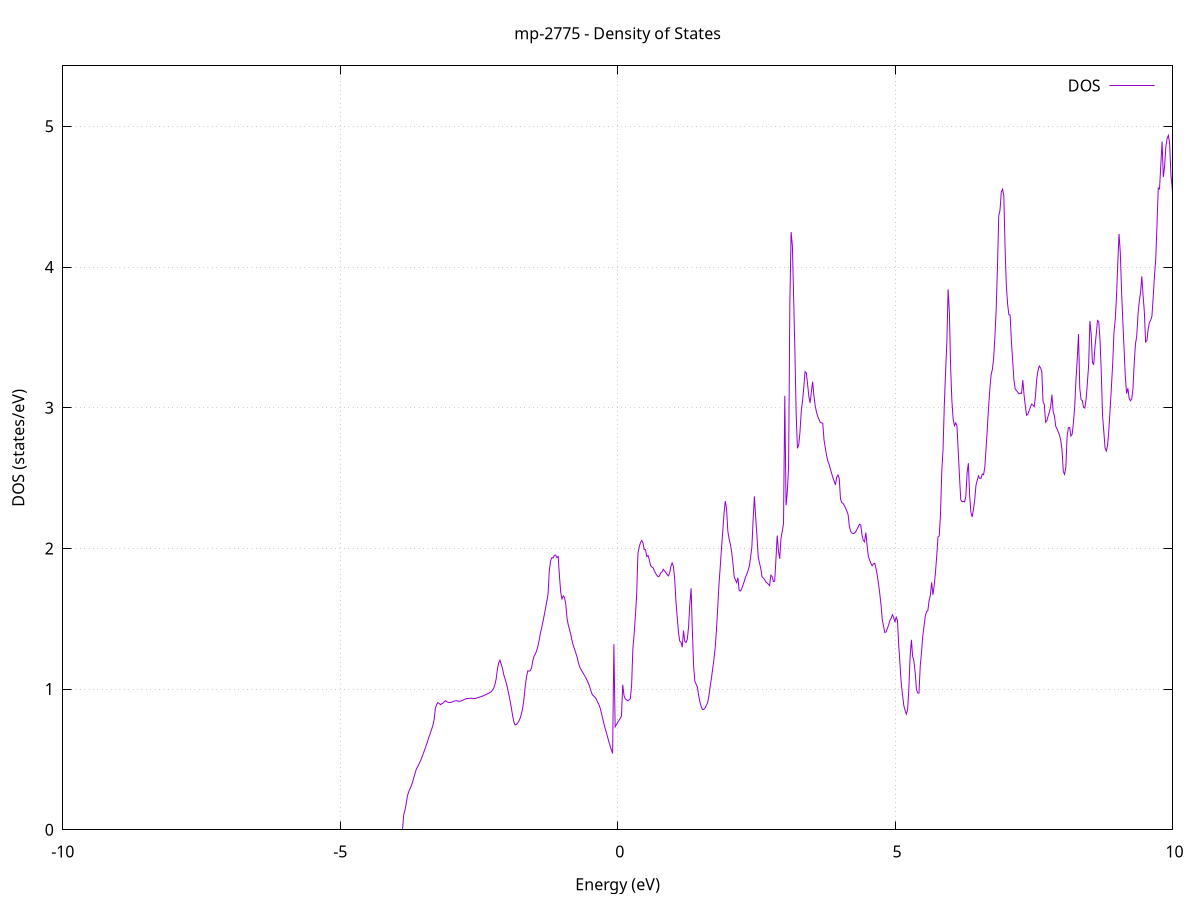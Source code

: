 set title 'mp-2775 - Density of States'
set xlabel 'Energy (eV)'
set ylabel 'DOS (states/eV)'
set grid
set xrange [-10:10]
set yrange [0:5.430]
set xzeroaxis lt -1
set terminal png size 800,600
set output 'mp-2775_dos_gnuplot.png'
plot '-' using 1:2 with lines title 'DOS'
-32.217200 0.000000
-32.194400 0.000000
-32.171500 0.000000
-32.148700 0.000000
-32.125900 0.000000
-32.103100 0.000000
-32.080300 0.000000
-32.057500 0.000000
-32.034600 0.000000
-32.011800 0.000000
-31.989000 0.000000
-31.966200 0.000000
-31.943400 0.000000
-31.920600 0.000000
-31.897700 0.000000
-31.874900 0.000000
-31.852100 0.000000
-31.829300 0.000000
-31.806500 0.000000
-31.783700 0.000000
-31.760800 0.000000
-31.738000 0.000000
-31.715200 0.000000
-31.692400 0.000000
-31.669600 0.000000
-31.646700 0.000000
-31.623900 0.000000
-31.601100 0.000000
-31.578300 0.000000
-31.555500 0.000000
-31.532700 0.000000
-31.509800 0.000000
-31.487000 0.000000
-31.464200 0.000000
-31.441400 0.000000
-31.418600 0.000000
-31.395800 0.000000
-31.372900 0.000000
-31.350100 0.000000
-31.327300 0.000000
-31.304500 0.000000
-31.281700 0.000000
-31.258900 0.000000
-31.236000 0.000000
-31.213200 0.000000
-31.190400 0.000000
-31.167600 0.000000
-31.144800 0.000000
-31.122000 0.000000
-31.099100 0.000000
-31.076300 0.000000
-31.053500 0.000000
-31.030700 0.000000
-31.007900 0.000000
-30.985100 0.000000
-30.962200 0.000000
-30.939400 0.000000
-30.916600 0.000000
-30.893800 0.000000
-30.871000 0.000000
-30.848200 0.000000
-30.825300 0.000000
-30.802500 0.000000
-30.779700 0.000000
-30.756900 0.000000
-30.734100 0.000000
-30.711200 0.000000
-30.688400 0.000000
-30.665600 0.000000
-30.642800 0.000000
-30.620000 0.000000
-30.597200 0.000000
-30.574300 0.000000
-30.551500 0.000000
-30.528700 0.000000
-30.505900 0.000000
-30.483100 0.000000
-30.460300 0.000000
-30.437400 0.000000
-30.414600 0.000000
-30.391800 0.000000
-30.369000 0.000000
-30.346200 0.000000
-30.323400 0.000000
-30.300500 0.000000
-30.277700 0.000000
-30.254900 0.000000
-30.232100 0.000000
-30.209300 0.000000
-30.186500 0.000000
-30.163600 0.000000
-30.140800 344.491900
-30.118000 0.000000
-30.095200 0.000000
-30.072400 0.000000
-30.049600 0.000000
-30.026700 0.000000
-30.003900 0.000000
-29.981100 0.000000
-29.958300 0.000000
-29.935500 0.000000
-29.912700 0.000000
-29.889800 0.000000
-29.867000 0.000000
-29.844200 0.000000
-29.821400 0.000000
-29.798600 0.000000
-29.775700 0.000000
-29.752900 0.000000
-29.730100 0.000000
-29.707300 0.000000
-29.684500 0.000000
-29.661700 0.000000
-29.638800 0.000000
-29.616000 0.000000
-29.593200 0.000000
-29.570400 0.000000
-29.547600 0.000000
-29.524800 0.000000
-29.501900 0.000000
-29.479100 0.000000
-29.456300 0.000000
-29.433500 0.000000
-29.410700 0.000000
-29.387900 0.000000
-29.365000 0.000000
-29.342200 0.000000
-29.319400 0.000000
-29.296600 0.000000
-29.273800 0.000000
-29.251000 0.000000
-29.228100 0.000000
-29.205300 0.000000
-29.182500 0.000000
-29.159700 0.000000
-29.136900 0.000000
-29.114100 0.000000
-29.091200 0.000000
-29.068400 0.000000
-29.045600 0.000000
-29.022800 0.000000
-29.000000 0.000000
-28.977200 0.000000
-28.954300 0.000000
-28.931500 0.000000
-28.908700 0.000000
-28.885900 0.000000
-28.863100 0.000000
-28.840200 0.000000
-28.817400 0.000000
-28.794600 0.000000
-28.771800 0.000000
-28.749000 0.000000
-28.726200 0.000000
-28.703300 0.000000
-28.680500 0.000000
-28.657700 0.000000
-28.634900 0.000000
-28.612100 0.000000
-28.589300 0.000000
-28.566400 0.000000
-28.543600 0.000000
-28.520800 0.000000
-28.498000 0.000000
-28.475200 0.000000
-28.452400 0.000000
-28.429500 0.000000
-28.406700 0.000000
-28.383900 0.000000
-28.361100 0.000000
-28.338300 0.000000
-28.315500 0.000000
-28.292600 0.000000
-28.269800 0.000000
-28.247000 0.000000
-28.224200 0.000000
-28.201400 0.000000
-28.178600 0.000000
-28.155700 0.000000
-28.132900 0.000000
-28.110100 0.000000
-28.087300 0.000000
-28.064500 0.000000
-28.041700 0.000000
-28.018800 0.000000
-27.996000 0.000000
-27.973200 0.000000
-27.950400 0.000000
-27.927600 0.000000
-27.904700 0.000000
-27.881900 0.000000
-27.859100 0.000000
-27.836300 0.000000
-27.813500 0.000000
-27.790700 0.000000
-27.767800 0.000000
-27.745000 0.000000
-27.722200 0.000000
-27.699400 0.000000
-27.676600 0.000000
-27.653800 0.000000
-27.630900 0.000000
-27.608100 0.000000
-27.585300 0.000000
-27.562500 0.000000
-27.539700 0.000000
-27.516900 0.000000
-27.494000 0.000000
-27.471200 0.000000
-27.448400 0.000000
-27.425600 0.000000
-27.402800 0.000000
-27.380000 0.000000
-27.357100 0.000000
-27.334300 0.000000
-27.311500 0.000000
-27.288700 0.000000
-27.265900 0.000000
-27.243100 0.000000
-27.220200 0.000000
-27.197400 0.000000
-27.174600 0.000000
-27.151800 0.000000
-27.129000 0.000000
-27.106200 0.000000
-27.083300 0.000000
-27.060500 0.000000
-27.037700 0.000000
-27.014900 0.000000
-26.992100 0.000000
-26.969200 0.000000
-26.946400 0.000000
-26.923600 0.000000
-26.900800 0.000000
-26.878000 0.000000
-26.855200 0.000000
-26.832300 0.000000
-26.809500 0.000000
-26.786700 0.000000
-26.763900 0.000000
-26.741100 0.000000
-26.718300 0.000000
-26.695400 0.000000
-26.672600 0.000000
-26.649800 0.000000
-26.627000 0.000000
-26.604200 0.000000
-26.581400 0.000000
-26.558500 0.000000
-26.535700 0.000000
-26.512900 0.000000
-26.490100 0.000000
-26.467300 0.000000
-26.444500 0.000000
-26.421600 0.000000
-26.398800 0.000000
-26.376000 0.000000
-26.353200 0.000000
-26.330400 0.000000
-26.307600 0.000000
-26.284700 0.000000
-26.261900 0.000000
-26.239100 0.000000
-26.216300 0.000000
-26.193500 0.000000
-26.170700 0.000000
-26.147800 0.000000
-26.125000 0.000000
-26.102200 0.000000
-26.079400 0.000000
-26.056600 0.000000
-26.033700 0.000000
-26.010900 0.000000
-25.988100 0.000000
-25.965300 0.000000
-25.942500 0.000000
-25.919700 0.000000
-25.896800 0.000000
-25.874000 0.000000
-25.851200 0.000000
-25.828400 0.000000
-25.805600 0.000000
-25.782800 0.000000
-25.759900 0.000000
-25.737100 0.000000
-25.714300 0.000000
-25.691500 0.000000
-25.668700 0.000000
-25.645900 0.000000
-25.623000 0.000000
-25.600200 0.000000
-25.577400 0.000000
-25.554600 0.000000
-25.531800 0.000000
-25.509000 0.000000
-25.486100 0.000000
-25.463300 0.000000
-25.440500 0.000000
-25.417700 0.000000
-25.394900 0.000000
-25.372100 0.000000
-25.349200 0.000000
-25.326400 0.000000
-25.303600 0.000000
-25.280800 0.000000
-25.258000 0.000000
-25.235100 0.000000
-25.212300 0.000000
-25.189500 0.000000
-25.166700 0.000000
-25.143900 0.000000
-25.121100 0.000000
-25.098200 0.000000
-25.075400 0.000000
-25.052600 0.000000
-25.029800 0.000000
-25.007000 0.000000
-24.984200 0.000000
-24.961300 0.000000
-24.938500 0.000000
-24.915700 0.000000
-24.892900 0.000000
-24.870100 0.000000
-24.847300 0.000000
-24.824400 0.000000
-24.801600 0.000000
-24.778800 0.000000
-24.756000 0.000000
-24.733200 0.000000
-24.710400 0.000000
-24.687500 0.000000
-24.664700 0.000000
-24.641900 0.000000
-24.619100 0.000000
-24.596300 0.000000
-24.573500 0.000000
-24.550600 0.000000
-24.527800 0.000000
-24.505000 0.000000
-24.482200 0.000000
-24.459400 0.000000
-24.436600 0.000000
-24.413700 0.000000
-24.390900 0.000000
-24.368100 0.000000
-24.345300 0.000000
-24.322500 0.000000
-24.299600 0.000000
-24.276800 0.000000
-24.254000 0.000000
-24.231200 0.000000
-24.208400 0.000000
-24.185600 0.000000
-24.162700 0.000000
-24.139900 0.000000
-24.117100 0.000000
-24.094300 0.000000
-24.071500 0.000000
-24.048700 0.000000
-24.025800 0.000000
-24.003000 0.000000
-23.980200 0.000000
-23.957400 0.000000
-23.934600 0.000000
-23.911800 0.000000
-23.888900 0.000000
-23.866100 0.000000
-23.843300 0.000000
-23.820500 0.000000
-23.797700 0.000000
-23.774900 0.000000
-23.752000 0.000000
-23.729200 0.000000
-23.706400 0.000000
-23.683600 0.000000
-23.660800 0.000000
-23.638000 0.000000
-23.615100 0.000000
-23.592300 0.000000
-23.569500 0.000000
-23.546700 0.000000
-23.523900 0.000000
-23.501100 0.000000
-23.478200 0.000000
-23.455400 0.000000
-23.432600 0.000000
-23.409800 0.000000
-23.387000 0.000000
-23.364100 0.000000
-23.341300 0.000000
-23.318500 0.000000
-23.295700 0.000000
-23.272900 0.000000
-23.250100 0.000000
-23.227200 0.000000
-23.204400 0.000000
-23.181600 0.000000
-23.158800 0.000000
-23.136000 0.000000
-23.113200 0.000000
-23.090300 0.000000
-23.067500 0.000000
-23.044700 0.000000
-23.021900 0.000000
-22.999100 0.000000
-22.976300 0.000000
-22.953400 0.000000
-22.930600 0.000000
-22.907800 0.000000
-22.885000 0.000000
-22.862200 0.000000
-22.839400 0.000000
-22.816500 0.000000
-22.793700 0.000000
-22.770900 0.000000
-22.748100 0.000000
-22.725300 0.000000
-22.702500 0.000000
-22.679600 0.000000
-22.656800 0.000000
-22.634000 0.000000
-22.611200 0.000000
-22.588400 0.000000
-22.565600 0.000000
-22.542700 0.000000
-22.519900 0.000000
-22.497100 0.000000
-22.474300 0.000000
-22.451500 0.000000
-22.428600 0.000000
-22.405800 0.000000
-22.383000 0.000000
-22.360200 0.000000
-22.337400 0.000000
-22.314600 0.000000
-22.291700 0.000000
-22.268900 0.000000
-22.246100 0.000000
-22.223300 0.000000
-22.200500 0.000000
-22.177700 0.000000
-22.154800 0.000000
-22.132000 0.000000
-22.109200 0.000000
-22.086400 0.000000
-22.063600 0.000000
-22.040800 0.000000
-22.017900 0.000000
-21.995100 0.000000
-21.972300 0.000000
-21.949500 0.000000
-21.926700 0.000000
-21.903900 0.000000
-21.881000 0.000000
-21.858200 0.000000
-21.835400 0.000000
-21.812600 0.000000
-21.789800 0.000000
-21.767000 0.000000
-21.744100 0.000000
-21.721300 0.000000
-21.698500 0.000000
-21.675700 0.000000
-21.652900 0.000000
-21.630100 0.000000
-21.607200 0.000000
-21.584400 0.000000
-21.561600 0.000000
-21.538800 0.000000
-21.516000 0.000000
-21.493100 0.000000
-21.470300 0.000000
-21.447500 0.000000
-21.424700 0.000000
-21.401900 0.000000
-21.379100 0.000000
-21.356200 0.000000
-21.333400 0.000000
-21.310600 0.000000
-21.287800 0.000000
-21.265000 0.000000
-21.242200 0.000000
-21.219300 0.000000
-21.196500 0.000000
-21.173700 0.000000
-21.150900 0.000000
-21.128100 0.000000
-21.105300 0.000000
-21.082400 0.000000
-21.059600 0.000000
-21.036800 0.000000
-21.014000 0.000000
-20.991200 0.000000
-20.968400 0.000000
-20.945500 0.000000
-20.922700 0.000000
-20.899900 0.000000
-20.877100 0.000000
-20.854300 0.000000
-20.831500 0.000000
-20.808600 0.000000
-20.785800 0.000000
-20.763000 0.000000
-20.740200 0.000000
-20.717400 0.000000
-20.694600 0.000000
-20.671700 0.000000
-20.648900 0.000000
-20.626100 0.000000
-20.603300 0.000000
-20.580500 0.000000
-20.557600 0.000000
-20.534800 0.000000
-20.512000 0.000000
-20.489200 0.000000
-20.466400 0.000000
-20.443600 0.000000
-20.420700 0.000000
-20.397900 0.000000
-20.375100 0.000000
-20.352300 0.000000
-20.329500 0.000000
-20.306700 0.000000
-20.283800 0.000000
-20.261000 0.000000
-20.238200 0.000000
-20.215400 0.000000
-20.192600 0.000000
-20.169800 0.000000
-20.146900 0.000000
-20.124100 0.000000
-20.101300 0.000000
-20.078500 0.000000
-20.055700 0.000000
-20.032900 0.000000
-20.010000 0.000000
-19.987200 0.000000
-19.964400 0.000000
-19.941600 0.000000
-19.918800 0.000000
-19.896000 0.000000
-19.873100 0.000000
-19.850300 0.000000
-19.827500 0.000000
-19.804700 0.000000
-19.781900 0.000000
-19.759100 0.000000
-19.736200 0.000000
-19.713400 0.000000
-19.690600 0.000000
-19.667800 0.000000
-19.645000 0.000000
-19.622100 0.000000
-19.599300 0.000000
-19.576500 0.000000
-19.553700 0.000000
-19.530900 0.000000
-19.508100 0.000000
-19.485200 0.000000
-19.462400 0.000000
-19.439600 0.000000
-19.416800 0.000000
-19.394000 0.000000
-19.371200 0.000000
-19.348300 0.000000
-19.325500 0.000000
-19.302700 0.000000
-19.279900 0.000000
-19.257100 0.000000
-19.234300 0.000000
-19.211400 0.000000
-19.188600 0.000000
-19.165800 0.000000
-19.143000 0.000000
-19.120200 0.000000
-19.097400 0.000000
-19.074500 0.000000
-19.051700 0.000000
-19.028900 0.000000
-19.006100 0.000000
-18.983300 0.000000
-18.960500 0.000000
-18.937600 0.000000
-18.914800 0.000000
-18.892000 0.000000
-18.869200 0.000000
-18.846400 0.000000
-18.823500 0.000000
-18.800700 0.000000
-18.777900 0.000000
-18.755100 0.000000
-18.732300 0.000000
-18.709500 0.000000
-18.686600 0.000000
-18.663800 0.000000
-18.641000 0.000000
-18.618200 0.000000
-18.595400 0.000000
-18.572600 0.000000
-18.549700 0.000000
-18.526900 0.000000
-18.504100 0.000000
-18.481300 0.000000
-18.458500 0.000000
-18.435700 0.000000
-18.412800 0.000000
-18.390000 0.000000
-18.367200 0.000000
-18.344400 0.000000
-18.321600 0.000000
-18.298800 0.000000
-18.275900 0.000000
-18.253100 0.000000
-18.230300 0.000000
-18.207500 0.000000
-18.184700 0.000000
-18.161900 0.000000
-18.139000 0.000000
-18.116200 0.000000
-18.093400 0.000000
-18.070600 0.000000
-18.047800 0.000000
-18.025000 0.000000
-18.002100 0.000000
-17.979300 0.000000
-17.956500 0.000000
-17.933700 0.000000
-17.910900 0.000000
-17.888000 0.000000
-17.865200 0.000000
-17.842400 0.000000
-17.819600 0.000000
-17.796800 0.000000
-17.774000 0.000000
-17.751100 0.000000
-17.728300 0.000000
-17.705500 0.000000
-17.682700 0.000000
-17.659900 0.000000
-17.637100 0.000000
-17.614200 0.000000
-17.591400 0.000000
-17.568600 0.000000
-17.545800 0.000000
-17.523000 0.000000
-17.500200 0.000000
-17.477300 0.000000
-17.454500 0.000000
-17.431700 0.000000
-17.408900 0.000000
-17.386100 0.000000
-17.363300 0.000000
-17.340400 0.000000
-17.317600 0.000000
-17.294800 0.000000
-17.272000 0.000000
-17.249200 0.000000
-17.226400 0.000000
-17.203500 0.000000
-17.180700 0.000000
-17.157900 0.000000
-17.135100 0.000000
-17.112300 0.000000
-17.089500 0.000000
-17.066600 0.000000
-17.043800 0.000000
-17.021000 0.000000
-16.998200 0.000000
-16.975400 0.000000
-16.952500 0.000000
-16.929700 0.000000
-16.906900 0.000000
-16.884100 0.000000
-16.861300 0.000000
-16.838500 0.000000
-16.815600 0.000000
-16.792800 0.000000
-16.770000 0.000000
-16.747200 0.000000
-16.724400 0.000000
-16.701600 0.000000
-16.678700 0.000000
-16.655900 0.000000
-16.633100 0.000000
-16.610300 0.000000
-16.587500 0.000000
-16.564700 0.000000
-16.541800 0.000000
-16.519000 0.000000
-16.496200 0.000000
-16.473400 0.000000
-16.450600 0.000000
-16.427800 0.000000
-16.404900 0.000000
-16.382100 0.000000
-16.359300 0.000000
-16.336500 0.000000
-16.313700 0.000000
-16.290900 0.000000
-16.268000 0.000000
-16.245200 0.000000
-16.222400 0.000000
-16.199600 0.000000
-16.176800 0.000000
-16.154000 0.000000
-16.131100 0.000000
-16.108300 0.000000
-16.085500 0.000000
-16.062700 0.000000
-16.039900 0.000000
-16.017000 0.000000
-15.994200 0.000000
-15.971400 0.000000
-15.948600 0.000000
-15.925800 0.000000
-15.903000 0.000000
-15.880100 0.000000
-15.857300 0.000000
-15.834500 0.000000
-15.811700 0.000000
-15.788900 0.000000
-15.766100 0.000000
-15.743200 0.000000
-15.720400 0.000000
-15.697600 0.000000
-15.674800 0.000000
-15.652000 0.000000
-15.629200 0.000000
-15.606300 0.000000
-15.583500 0.000000
-15.560700 0.000000
-15.537900 0.000000
-15.515100 0.000000
-15.492300 0.000000
-15.469400 0.000000
-15.446600 0.000000
-15.423800 0.000000
-15.401000 0.000000
-15.378200 0.000000
-15.355400 0.000000
-15.332500 0.000000
-15.309700 0.000000
-15.286900 0.000000
-15.264100 0.000000
-15.241300 0.000000
-15.218500 0.000000
-15.195600 0.000000
-15.172800 0.000000
-15.150000 0.000000
-15.127200 0.000000
-15.104400 0.000000
-15.081500 0.000000
-15.058700 0.000000
-15.035900 0.000000
-15.013100 0.000000
-14.990300 0.000000
-14.967500 0.000000
-14.944600 0.000000
-14.921800 0.000000
-14.899000 0.000000
-14.876200 0.000000
-14.853400 0.000000
-14.830600 0.000000
-14.807700 0.000000
-14.784900 0.000000
-14.762100 0.000000
-14.739300 0.000000
-14.716500 0.000000
-14.693700 0.000000
-14.670800 0.000000
-14.648000 0.000000
-14.625200 0.000000
-14.602400 0.000000
-14.579600 0.000000
-14.556800 0.000000
-14.533900 0.000000
-14.511100 0.000000
-14.488300 0.000000
-14.465500 0.000000
-14.442700 0.000000
-14.419900 0.000000
-14.397000 0.000000
-14.374200 0.000000
-14.351400 0.000000
-14.328600 0.000000
-14.305800 0.000000
-14.283000 0.000000
-14.260100 0.000000
-14.237300 0.000000
-14.214500 0.000000
-14.191700 0.000000
-14.168900 0.000000
-14.146000 0.000000
-14.123200 0.000000
-14.100400 0.000000
-14.077600 0.000000
-14.054800 0.000000
-14.032000 0.000000
-14.009100 0.000000
-13.986300 0.000000
-13.963500 0.000000
-13.940700 0.000000
-13.917900 0.000000
-13.895100 0.000000
-13.872200 0.000000
-13.849400 0.000000
-13.826600 0.000000
-13.803800 0.000000
-13.781000 0.000000
-13.758200 0.000000
-13.735300 0.000000
-13.712500 0.000000
-13.689700 0.000000
-13.666900 0.000000
-13.644100 0.000000
-13.621300 0.000000
-13.598400 0.000000
-13.575600 0.000000
-13.552800 0.000000
-13.530000 0.000000
-13.507200 0.000000
-13.484400 0.000000
-13.461500 0.000000
-13.438700 0.000000
-13.415900 0.000000
-13.393100 0.000000
-13.370300 0.000000
-13.347500 0.000000
-13.324600 0.000000
-13.301800 0.000000
-13.279000 0.000000
-13.256200 0.000000
-13.233400 0.000000
-13.210500 0.000000
-13.187700 0.000000
-13.164900 0.000000
-13.142100 0.000000
-13.119300 0.000000
-13.096500 0.000000
-13.073600 0.000000
-13.050800 0.000000
-13.028000 0.000000
-13.005200 0.000000
-12.982400 0.000000
-12.959600 0.000000
-12.936700 0.000000
-12.913900 0.000000
-12.891100 0.000000
-12.868300 0.000000
-12.845500 0.000000
-12.822700 0.000000
-12.799800 0.000000
-12.777000 0.000000
-12.754200 0.000000
-12.731400 0.000000
-12.708600 0.000000
-12.685800 0.000000
-12.662900 0.000000
-12.640100 0.000000
-12.617300 0.000000
-12.594500 0.000000
-12.571700 0.000000
-12.548900 0.000000
-12.526000 0.000000
-12.503200 0.000000
-12.480400 0.000000
-12.457600 0.000000
-12.434800 0.000000
-12.411900 0.000000
-12.389100 0.000000
-12.366300 0.000000
-12.343500 0.000000
-12.320700 50.609800
-12.297900 117.219700
-12.275000 27.549600
-12.252200 28.646000
-12.229400 64.283600
-12.206600 0.000000
-12.183800 0.000000
-12.161000 0.000000
-12.138100 0.000000
-12.115300 0.000000
-12.092500 0.000000
-12.069700 0.000000
-12.046900 0.000000
-12.024100 0.000000
-12.001200 0.000000
-11.978400 0.000000
-11.955600 0.000000
-11.932800 0.000000
-11.910000 0.000000
-11.887200 0.000000
-11.864300 0.000000
-11.841500 0.000000
-11.818700 0.000000
-11.795900 0.000000
-11.773100 0.000000
-11.750300 0.000000
-11.727400 0.000000
-11.704600 0.000000
-11.681800 0.000000
-11.659000 0.000000
-11.636200 0.000000
-11.613400 0.000000
-11.590500 0.000000
-11.567700 0.000000
-11.544900 0.000000
-11.522100 0.000000
-11.499300 0.000000
-11.476400 0.000000
-11.453600 0.000000
-11.430800 0.000000
-11.408000 0.000000
-11.385200 0.000000
-11.362400 0.000000
-11.339500 0.000000
-11.316700 0.000000
-11.293900 0.000000
-11.271100 0.000000
-11.248300 0.000000
-11.225500 0.000000
-11.202600 0.000000
-11.179800 0.000000
-11.157000 0.000000
-11.134200 0.000000
-11.111400 0.000000
-11.088600 0.000000
-11.065700 0.000000
-11.042900 0.000000
-11.020100 0.000000
-10.997300 0.000000
-10.974500 0.000000
-10.951700 0.000000
-10.928800 0.000000
-10.906000 0.000000
-10.883200 0.000000
-10.860400 0.000000
-10.837600 0.000000
-10.814800 0.000000
-10.791900 0.000000
-10.769100 0.000000
-10.746300 0.000000
-10.723500 0.000000
-10.700700 0.000000
-10.677900 0.000000
-10.655000 0.000000
-10.632200 0.000000
-10.609400 0.000000
-10.586600 0.000000
-10.563800 0.000000
-10.540900 0.000000
-10.518100 0.000000
-10.495300 0.000000
-10.472500 0.000000
-10.449700 0.000000
-10.426900 0.000000
-10.404000 0.000000
-10.381200 0.000000
-10.358400 0.000000
-10.335600 0.000000
-10.312800 0.000000
-10.290000 0.000000
-10.267100 0.000000
-10.244300 0.000000
-10.221500 0.000000
-10.198700 0.000000
-10.175900 0.000000
-10.153100 0.000000
-10.130200 0.000000
-10.107400 0.000000
-10.084600 0.000000
-10.061800 0.000000
-10.039000 0.000000
-10.016200 0.000000
-9.993300 0.000000
-9.970500 0.000000
-9.947700 0.000000
-9.924900 0.000000
-9.902100 0.000000
-9.879300 0.000000
-9.856400 0.000000
-9.833600 0.000000
-9.810800 0.000000
-9.788000 0.000000
-9.765200 0.000000
-9.742400 0.000000
-9.719500 0.000000
-9.696700 0.000000
-9.673900 0.000000
-9.651100 0.000000
-9.628300 0.000000
-9.605400 0.000000
-9.582600 0.000000
-9.559800 0.000000
-9.537000 0.000000
-9.514200 0.000000
-9.491400 0.000000
-9.468500 0.000000
-9.445700 0.000000
-9.422900 0.000000
-9.400100 0.000000
-9.377300 0.000000
-9.354500 0.000000
-9.331600 0.000000
-9.308800 0.000000
-9.286000 0.000000
-9.263200 0.000000
-9.240400 0.000000
-9.217600 0.000000
-9.194700 0.000000
-9.171900 0.000000
-9.149100 0.000000
-9.126300 0.000000
-9.103500 0.000000
-9.080700 0.000000
-9.057800 0.000000
-9.035000 0.000000
-9.012200 0.000000
-8.989400 0.000000
-8.966600 0.000000
-8.943800 0.000000
-8.920900 0.000000
-8.898100 0.000000
-8.875300 0.000000
-8.852500 0.000000
-8.829700 0.000000
-8.806900 0.000000
-8.784000 0.000000
-8.761200 0.000000
-8.738400 0.000000
-8.715600 0.000000
-8.692800 0.000000
-8.669900 0.000000
-8.647100 0.000000
-8.624300 0.000000
-8.601500 0.000000
-8.578700 0.000000
-8.555900 0.000000
-8.533000 0.000000
-8.510200 0.000000
-8.487400 0.000000
-8.464600 0.000000
-8.441800 0.000000
-8.419000 0.000000
-8.396100 0.000000
-8.373300 0.000000
-8.350500 0.000000
-8.327700 0.000000
-8.304900 0.000000
-8.282100 0.000000
-8.259200 0.000000
-8.236400 0.000000
-8.213600 0.000000
-8.190800 0.000000
-8.168000 0.000000
-8.145200 0.000000
-8.122300 0.000000
-8.099500 0.000000
-8.076700 0.000000
-8.053900 0.000000
-8.031100 0.000000
-8.008300 0.000000
-7.985400 0.000000
-7.962600 0.000000
-7.939800 0.000000
-7.917000 0.000000
-7.894200 0.000000
-7.871400 0.000000
-7.848500 0.000000
-7.825700 0.000000
-7.802900 0.000000
-7.780100 0.000000
-7.757300 0.000000
-7.734400 0.000000
-7.711600 0.000000
-7.688800 0.000000
-7.666000 0.000000
-7.643200 0.000000
-7.620400 0.000000
-7.597500 0.000000
-7.574700 0.000000
-7.551900 0.000000
-7.529100 0.000000
-7.506300 0.000000
-7.483500 0.000000
-7.460600 0.000000
-7.437800 0.000000
-7.415000 0.000000
-7.392200 0.000000
-7.369400 0.000000
-7.346600 0.000000
-7.323700 0.000000
-7.300900 0.000000
-7.278100 0.000000
-7.255300 0.000000
-7.232500 0.000000
-7.209700 0.000000
-7.186800 0.000000
-7.164000 0.000000
-7.141200 0.000000
-7.118400 0.000000
-7.095600 0.000000
-7.072800 0.000000
-7.049900 0.000000
-7.027100 0.000000
-7.004300 0.000000
-6.981500 0.000000
-6.958700 0.000000
-6.935900 0.000000
-6.913000 0.000000
-6.890200 0.000000
-6.867400 0.000000
-6.844600 0.000000
-6.821800 0.000000
-6.798900 0.000000
-6.776100 0.000000
-6.753300 0.000000
-6.730500 0.000000
-6.707700 0.000000
-6.684900 0.000000
-6.662000 0.000000
-6.639200 0.000000
-6.616400 0.000000
-6.593600 0.000000
-6.570800 0.000000
-6.548000 0.000000
-6.525100 0.000000
-6.502300 0.000000
-6.479500 0.000000
-6.456700 0.000000
-6.433900 0.000000
-6.411100 0.000000
-6.388200 0.000000
-6.365400 0.000000
-6.342600 0.000000
-6.319800 0.000000
-6.297000 0.000000
-6.274200 0.000000
-6.251300 0.000000
-6.228500 0.000000
-6.205700 0.000000
-6.182900 0.000000
-6.160100 0.000000
-6.137300 0.000000
-6.114400 0.000000
-6.091600 0.000000
-6.068800 0.000000
-6.046000 0.000000
-6.023200 0.000000
-6.000300 0.000000
-5.977500 0.000000
-5.954700 0.000000
-5.931900 0.000000
-5.909100 0.000000
-5.886300 0.000000
-5.863400 0.000000
-5.840600 0.000000
-5.817800 0.000000
-5.795000 0.000000
-5.772200 0.000000
-5.749400 0.000000
-5.726500 0.000000
-5.703700 0.000000
-5.680900 0.000000
-5.658100 0.000000
-5.635300 0.000000
-5.612500 0.000000
-5.589600 0.000000
-5.566800 0.000000
-5.544000 0.000000
-5.521200 0.000000
-5.498400 0.000000
-5.475600 0.000000
-5.452700 0.000000
-5.429900 0.000000
-5.407100 0.000000
-5.384300 0.000000
-5.361500 0.000000
-5.338700 0.000000
-5.315800 0.000000
-5.293000 0.000000
-5.270200 0.000000
-5.247400 0.000000
-5.224600 0.000000
-5.201800 0.000000
-5.178900 0.000000
-5.156100 0.000000
-5.133300 0.000000
-5.110500 0.000000
-5.087700 0.000000
-5.064800 0.000000
-5.042000 0.000000
-5.019200 0.000000
-4.996400 0.000000
-4.973600 0.000000
-4.950800 0.000000
-4.927900 0.000000
-4.905100 0.000000
-4.882300 0.000000
-4.859500 0.000000
-4.836700 0.000000
-4.813900 0.000000
-4.791000 0.000000
-4.768200 0.000000
-4.745400 0.000000
-4.722600 0.000000
-4.699800 0.000000
-4.677000 0.000000
-4.654100 0.000000
-4.631300 0.000000
-4.608500 0.000000
-4.585700 0.000000
-4.562900 0.000000
-4.540100 0.000000
-4.517200 0.000000
-4.494400 0.000000
-4.471600 0.000000
-4.448800 0.000000
-4.426000 0.000000
-4.403200 0.000000
-4.380300 0.000000
-4.357500 0.000000
-4.334700 0.000000
-4.311900 0.000000
-4.289100 0.000000
-4.266300 0.000000
-4.243400 0.000000
-4.220600 0.000000
-4.197800 0.000000
-4.175000 0.000000
-4.152200 0.000000
-4.129300 0.000000
-4.106500 0.000000
-4.083700 0.000000
-4.060900 0.000000
-4.038100 0.000000
-4.015300 0.000000
-3.992400 0.000000
-3.969600 0.000000
-3.946800 0.000000
-3.924000 0.000000
-3.901200 0.000000
-3.878400 0.000000
-3.855500 0.108000
-3.832700 0.139600
-3.809900 0.188500
-3.787100 0.243400
-3.764300 0.272200
-3.741500 0.291900
-3.718600 0.313900
-3.695800 0.340100
-3.673000 0.371000
-3.650200 0.402500
-3.627400 0.432500
-3.604600 0.447500
-3.581700 0.466900
-3.558900 0.485600
-3.536100 0.506600
-3.513300 0.530000
-3.490500 0.554700
-3.467700 0.580100
-3.444800 0.605800
-3.422000 0.633100
-3.399200 0.662200
-3.376400 0.686000
-3.353600 0.712600
-3.330800 0.741700
-3.307900 0.782200
-3.285100 0.864200
-3.262300 0.890100
-3.239500 0.904500
-3.216700 0.898200
-3.193800 0.888900
-3.171000 0.896100
-3.148200 0.899700
-3.125400 0.909900
-3.102600 0.917800
-3.079800 0.910000
-3.056900 0.905700
-3.034100 0.904100
-3.011300 0.904800
-2.988500 0.908200
-2.965700 0.911600
-2.942900 0.914600
-2.920000 0.917100
-2.897200 0.917800
-2.874400 0.913700
-2.851600 0.913600
-2.828800 0.914200
-2.806000 0.917400
-2.783100 0.922100
-2.760300 0.926600
-2.737500 0.930900
-2.714700 0.932200
-2.691900 0.933200
-2.669100 0.933900
-2.646200 0.935000
-2.623400 0.934600
-2.600600 0.933200
-2.577800 0.933900
-2.555000 0.934600
-2.532200 0.937400
-2.509300 0.940500
-2.486500 0.943500
-2.463700 0.946400
-2.440900 0.949400
-2.418100 0.952800
-2.395300 0.956800
-2.372400 0.961200
-2.349600 0.965700
-2.326800 0.970300
-2.304000 0.975500
-2.281200 0.980600
-2.258300 0.991500
-2.235500 1.006100
-2.212700 1.030000
-2.189900 1.070900
-2.167100 1.141500
-2.144300 1.186100
-2.121400 1.205300
-2.098600 1.176000
-2.075800 1.150400
-2.053000 1.102700
-2.030200 1.074600
-2.007400 1.043600
-1.984500 1.005900
-1.961700 0.962600
-1.938900 0.917800
-1.916100 0.868900
-1.893300 0.811900
-1.870500 0.766600
-1.847600 0.744700
-1.824800 0.748300
-1.802000 0.758400
-1.779200 0.773000
-1.756400 0.794300
-1.733600 0.824100
-1.710700 0.868300
-1.687900 0.931300
-1.665100 1.021100
-1.642300 1.086900
-1.619500 1.129800
-1.596700 1.127500
-1.573800 1.131700
-1.551000 1.151000
-1.528200 1.203400
-1.505400 1.234700
-1.482600 1.250500
-1.459800 1.272100
-1.436900 1.305500
-1.414100 1.348500
-1.391300 1.399500
-1.368500 1.437800
-1.345700 1.480800
-1.322800 1.526300
-1.300000 1.574100
-1.277200 1.623300
-1.254400 1.674100
-1.231600 1.842600
-1.208800 1.910900
-1.185900 1.934300
-1.163100 1.931600
-1.140300 1.950900
-1.117500 1.952000
-1.094700 1.934400
-1.071900 1.943200
-1.049000 1.805700
-1.026200 1.689000
-1.003400 1.640800
-0.980600 1.662600
-0.957800 1.650900
-0.935000 1.604100
-0.912100 1.503600
-0.889300 1.453900
-0.866500 1.421800
-0.843700 1.387300
-0.820900 1.342400
-0.798100 1.308000
-0.775200 1.282200
-0.752400 1.255000
-0.729600 1.226500
-0.706800 1.186400
-0.684000 1.157600
-0.661200 1.140400
-0.638300 1.124500
-0.615500 1.109100
-0.592700 1.093700
-0.569900 1.077100
-0.547100 1.058700
-0.524300 1.038600
-0.501400 1.013500
-0.478600 0.983600
-0.455800 0.959500
-0.433000 0.951500
-0.410200 0.942500
-0.387300 0.931300
-0.364500 0.909200
-0.341700 0.893300
-0.318900 0.870100
-0.296100 0.835500
-0.273300 0.797500
-0.250400 0.758300
-0.227600 0.724300
-0.204800 0.694300
-0.182000 0.660900
-0.159200 0.627400
-0.136400 0.595600
-0.113500 0.568200
-0.090700 0.542600
-0.067900 1.319700
-0.045100 0.731600
-0.022300 0.747000
0.000500 0.763600
0.023400 0.778000
0.046200 0.791500
0.069000 0.809500
0.091800 1.031200
0.114600 0.954400
0.137400 0.930500
0.160300 0.923400
0.183100 0.916700
0.205900 0.923600
0.228700 0.931500
0.251500 1.025400
0.274300 1.287000
0.297200 1.390600
0.320000 1.522900
0.342800 1.670900
0.365600 1.962400
0.388400 2.011500
0.411300 2.040300
0.434100 2.056800
0.456900 2.038800
0.479700 1.991800
0.502500 1.990900
0.525300 1.941600
0.548200 1.949700
0.571000 1.918400
0.593800 1.878300
0.616600 1.867500
0.639400 1.862000
0.662200 1.838800
0.685100 1.822700
0.707900 1.808700
0.730700 1.798600
0.753500 1.803700
0.776300 1.824900
0.799100 1.832100
0.822000 1.851400
0.844800 1.840500
0.867600 1.828700
0.890400 1.814500
0.913200 1.804400
0.936000 1.821800
0.958900 1.870800
0.981700 1.897100
1.004500 1.873900
1.027300 1.788800
1.050100 1.627300
1.072900 1.516100
1.095800 1.407200
1.118600 1.340500
1.141400 1.334000
1.164200 1.298400
1.187000 1.416600
1.209800 1.339700
1.232700 1.330900
1.255500 1.353700
1.278300 1.442600
1.301100 1.605900
1.323900 1.717000
1.346800 1.412700
1.369600 1.159300
1.392400 1.052700
1.415200 1.034400
1.438000 1.012500
1.460800 0.951500
1.483700 0.907000
1.506500 0.874500
1.529300 0.855000
1.552100 0.856700
1.574900 0.864800
1.597700 0.883700
1.620600 0.901600
1.643400 0.948700
1.666200 1.015200
1.689000 1.072600
1.711800 1.141500
1.734600 1.208800
1.757500 1.292300
1.780300 1.416900
1.803100 1.577400
1.825900 1.741600
1.848700 1.868000
1.871500 2.001500
1.894400 2.121500
1.917200 2.248300
1.940000 2.336500
1.962800 2.283000
1.985600 2.123800
2.008400 2.066600
2.031300 2.030200
2.054100 1.976000
2.076900 1.898700
2.099700 1.802100
2.122500 1.775300
2.145300 1.757200
2.168200 1.791200
2.191000 1.698700
2.213800 1.697900
2.236600 1.713700
2.259400 1.739900
2.282300 1.766500
2.305100 1.796900
2.327900 1.815700
2.350700 1.843500
2.373500 1.874800
2.396300 1.934900
2.419200 2.011900
2.442000 2.207000
2.464800 2.369500
2.487600 2.220400
2.510400 2.091200
2.533200 1.943700
2.556100 1.895500
2.578900 1.858900
2.601700 1.798100
2.624500 1.790100
2.647300 1.778900
2.670100 1.761500
2.693000 1.755100
2.715800 1.745300
2.738600 1.735200
2.761400 1.810100
2.784200 1.799200
2.807000 1.764800
2.829900 1.767000
2.852700 1.920000
2.875500 2.091800
2.898300 1.984500
2.921100 1.925600
2.943900 2.072400
2.966800 2.121200
2.989600 2.176200
3.012400 3.084900
3.035200 2.306600
3.058000 2.402200
3.080800 2.575800
3.103700 3.745500
3.126500 4.248800
3.149300 4.152200
3.172100 3.781500
3.194900 3.396900
3.217800 2.947700
3.240600 2.711700
3.263400 2.735700
3.286200 2.826800
3.309000 2.976000
3.331800 3.046700
3.354700 3.144500
3.377500 3.256600
3.400300 3.248300
3.423100 3.167400
3.445900 3.080100
3.468700 3.034100
3.491600 3.114200
3.514400 3.184900
3.537200 3.086200
3.560000 3.014400
3.582800 2.970400
3.605600 2.938400
3.628500 2.917600
3.651300 2.896200
3.674100 2.893600
3.696900 2.888100
3.719700 2.769900
3.742500 2.714200
3.765400 2.660300
3.788200 2.620500
3.811000 2.598400
3.833800 2.565300
3.856600 2.533500
3.879400 2.502400
3.902300 2.478400
3.925100 2.451500
3.947900 2.506600
3.970700 2.522000
3.993500 2.497900
4.016300 2.352900
4.039200 2.325500
4.062000 2.320500
4.084800 2.305600
4.107600 2.286400
4.130400 2.266000
4.153300 2.240700
4.176100 2.157900
4.198900 2.121800
4.221700 2.109100
4.244500 2.105100
4.267300 2.108600
4.290200 2.117300
4.313000 2.135200
4.335800 2.153700
4.358600 2.171700
4.381400 2.167400
4.404200 2.093700
4.427100 2.057600
4.449900 2.046800
4.472700 2.112300
4.495500 2.021400
4.518300 1.944000
4.541100 1.917500
4.564000 1.894000
4.586800 1.876100
4.609600 1.890400
4.632400 1.894200
4.655200 1.859600
4.678000 1.811400
4.700900 1.748900
4.723700 1.680000
4.746500 1.601500
4.769300 1.494400
4.792100 1.446000
4.814900 1.402100
4.837800 1.406000
4.860600 1.431100
4.883400 1.455300
4.906200 1.487700
4.929000 1.502900
4.951800 1.528700
4.974700 1.510700
4.997500 1.476100
5.020300 1.510800
5.043100 1.488800
5.065900 1.311900
5.088800 1.176600
5.111600 1.037500
5.134400 0.958600
5.157200 0.884000
5.180000 0.850000
5.202800 0.822100
5.225700 0.852800
5.248500 1.002000
5.271300 1.232100
5.294100 1.349900
5.316900 1.232000
5.339700 1.199000
5.362600 1.114900
5.385400 0.997500
5.408200 0.972200
5.431000 0.971900
5.453800 1.165100
5.476600 1.261900
5.499500 1.379400
5.522300 1.449100
5.545100 1.519300
5.567900 1.550000
5.590700 1.558000
5.613500 1.629300
5.636400 1.669000
5.659200 1.759000
5.682000 1.669700
5.704800 1.735900
5.727600 1.827900
5.750400 1.945000
5.773300 2.080800
5.796100 2.088700
5.818900 2.244600
5.841700 2.547300
5.864500 2.702600
5.887300 3.016600
5.910200 3.255400
5.933000 3.462200
5.955800 3.841900
5.978600 3.678600
6.001400 3.288500
6.024300 3.047500
6.047100 2.918500
6.069900 2.873200
6.092700 2.892200
6.115500 2.870700
6.138300 2.691500
6.161200 2.510400
6.184000 2.345700
6.206800 2.332600
6.229600 2.333800
6.252400 2.330900
6.275200 2.370600
6.298100 2.535400
6.320900 2.605900
6.343700 2.378700
6.366500 2.257600
6.389300 2.222900
6.412100 2.276600
6.435000 2.342500
6.457800 2.447600
6.480600 2.484000
6.503400 2.515900
6.526200 2.497400
6.549000 2.498300
6.571900 2.529100
6.594700 2.523400
6.617500 2.578400
6.640300 2.712900
6.663100 2.857900
6.685900 3.008800
6.708800 3.137000
6.731600 3.235000
6.754400 3.274500
6.777200 3.355000
6.800000 3.507800
6.822900 3.707400
6.845700 4.004800
6.868500 4.362600
6.891300 4.405200
6.914100 4.532800
6.936900 4.553700
6.959800 4.508000
6.982600 4.132400
7.005400 3.866200
7.028200 3.737700
7.051000 3.662200
7.073800 3.659000
7.096700 3.467800
7.119500 3.335500
7.142300 3.197000
7.165100 3.133700
7.187900 3.121900
7.210700 3.111000
7.233600 3.099200
7.256400 3.104000
7.279200 3.101500
7.302000 3.196200
7.324800 3.091200
7.347600 3.010400
7.370500 2.946200
7.393300 2.953400
7.416100 2.979600
7.438900 3.002700
7.461700 3.025600
7.484500 3.019200
7.507400 3.008400
7.530200 3.083000
7.553000 3.202900
7.575800 3.264800
7.598600 3.297000
7.621400 3.283600
7.644300 3.256600
7.667100 3.040400
7.689900 3.022900
7.712700 2.896900
7.735500 2.907400
7.758400 2.940400
7.781200 2.969900
7.804000 3.006800
7.826800 3.092900
7.849600 2.971700
7.872400 2.941800
7.895300 2.868200
7.918100 2.850400
7.940900 2.828500
7.963700 2.804100
7.986500 2.767800
8.009300 2.697800
8.032200 2.546900
8.055000 2.526200
8.077800 2.576700
8.100600 2.797700
8.123400 2.857700
8.146200 2.859400
8.169100 2.799100
8.191900 2.812700
8.214700 2.894600
8.237500 3.006400
8.260300 3.199300
8.283100 3.341700
8.306000 3.523600
8.328800 3.141000
8.351600 3.058800
8.374400 3.049900
8.397200 3.004400
8.420000 2.997500
8.442900 3.060800
8.465700 3.175800
8.488500 3.301900
8.511300 3.616800
8.534100 3.525800
8.556900 3.324000
8.579800 3.305500
8.602600 3.430300
8.625400 3.522700
8.648200 3.620200
8.671000 3.611300
8.693900 3.482200
8.716700 3.248500
8.739500 2.944300
8.762300 2.829500
8.785100 2.712400
8.807900 2.692100
8.830800 2.735000
8.853600 2.847300
8.876400 2.992000
8.899200 3.149100
8.922000 3.311000
8.944800 3.530900
8.967700 3.627300
8.990500 3.787500
9.013300 4.019400
9.036100 4.235900
9.058900 4.105100
9.081700 3.831800
9.104600 3.615800
9.127400 3.416800
9.150200 3.219400
9.173000 3.101100
9.195800 3.138400
9.218600 3.068700
9.241500 3.049300
9.264300 3.061400
9.287100 3.133500
9.309900 3.315900
9.332700 3.453200
9.355500 3.509100
9.378400 3.663000
9.401200 3.757300
9.424000 3.817400
9.446800 3.933800
9.469600 3.796900
9.492400 3.683700
9.515300 3.467700
9.538100 3.475700
9.560900 3.557400
9.583700 3.604500
9.606500 3.621700
9.629400 3.651300
9.652200 3.784900
9.675000 3.935800
9.697800 4.053600
9.720600 4.295200
9.743400 4.562000
9.766300 4.555900
9.789100 4.724800
9.811900 4.892200
9.834700 4.639900
9.857500 4.715200
9.880300 4.854200
9.903200 4.914900
9.926000 4.936000
9.948800 4.876900
9.971600 4.652900
9.994400 4.561600
10.017200 4.425000
10.040100 4.370300
10.062900 4.458800
10.085700 4.493900
10.108500 4.479400
10.131300 4.561500
10.154100 4.792600
10.177000 4.594600
10.199800 4.595000
10.222600 4.429200
10.245400 4.252900
10.268200 4.043800
10.291000 3.932200
10.313900 3.927900
10.336700 3.930200
10.359500 3.958400
10.382300 4.005300
10.405100 3.873400
10.427900 3.768900
10.450800 3.733600
10.473600 3.634900
10.496400 3.595100
10.519200 3.564800
10.542000 3.429800
10.564900 3.238900
10.587700 3.267800
10.610500 2.874600
10.633300 2.849400
10.656100 2.807100
10.678900 2.734500
10.701800 2.780300
10.724600 2.819500
10.747400 2.741600
10.770200 2.585200
10.793000 2.481400
10.815800 2.308600
10.838700 2.148200
10.861500 1.996400
10.884300 1.929900
10.907100 1.886400
10.929900 1.919400
10.952700 1.773900
10.975600 1.501900
10.998400 1.255800
11.021200 1.103000
11.044000 0.959300
11.066800 0.881700
11.089600 0.842400
11.112500 0.813500
11.135300 0.771200
11.158100 0.726800
11.180900 0.653500
11.203700 0.625200
11.226500 0.685900
11.249400 0.520800
11.272200 0.363100
11.295000 0.212600
11.317800 0.046800
11.340600 0.001300
11.363400 0.000000
11.386300 0.000000
11.409100 0.000000
11.431900 0.000000
11.454700 0.000000
11.477500 0.000000
11.500400 0.000000
11.523200 0.000000
11.546000 0.000000
11.568800 0.000000
11.591600 0.000000
11.614400 0.000000
11.637300 0.000000
11.660100 0.000000
11.682900 0.000000
11.705700 0.000000
11.728500 0.000000
11.751300 0.000000
11.774200 0.000000
11.797000 0.000000
11.819800 0.000000
11.842600 0.000000
11.865400 0.000000
11.888200 0.000000
11.911100 0.000000
11.933900 0.000000
11.956700 0.000000
11.979500 0.000000
12.002300 0.000000
12.025100 0.000000
12.048000 0.000000
12.070800 0.000000
12.093600 0.000000
12.116400 0.000000
12.139200 0.000000
12.162000 0.000000
12.184900 0.000000
12.207700 0.000000
12.230500 0.000000
12.253300 0.000000
12.276100 0.000000
12.299000 0.000000
12.321800 0.000000
12.344600 0.000000
12.367400 0.000000
12.390200 0.000000
12.413000 0.000000
12.435900 0.000000
12.458700 0.000000
12.481500 0.000000
12.504300 0.000000
12.527100 0.000000
12.549900 0.000000
12.572800 0.000000
12.595600 0.000000
12.618400 0.000000
12.641200 0.000000
12.664000 0.000000
12.686800 0.000000
12.709700 0.000000
12.732500 0.000000
12.755300 0.000000
12.778100 0.000000
12.800900 0.000000
12.823700 0.000000
12.846600 0.000000
12.869400 0.000000
12.892200 0.000000
12.915000 0.000000
12.937800 0.000000
12.960600 0.000000
12.983500 0.000000
13.006300 0.000000
13.029100 0.000000
13.051900 0.000000
13.074700 0.000000
13.097500 0.000000
13.120400 0.000000
13.143200 0.000000
13.166000 0.000000
13.188800 0.000000
13.211600 0.000000
13.234500 0.000000
13.257300 0.000000
13.280100 0.000000
13.302900 0.000000
13.325700 0.000000
13.348500 0.000000
13.371400 0.000000
13.394200 0.000000
13.417000 0.000000
e
